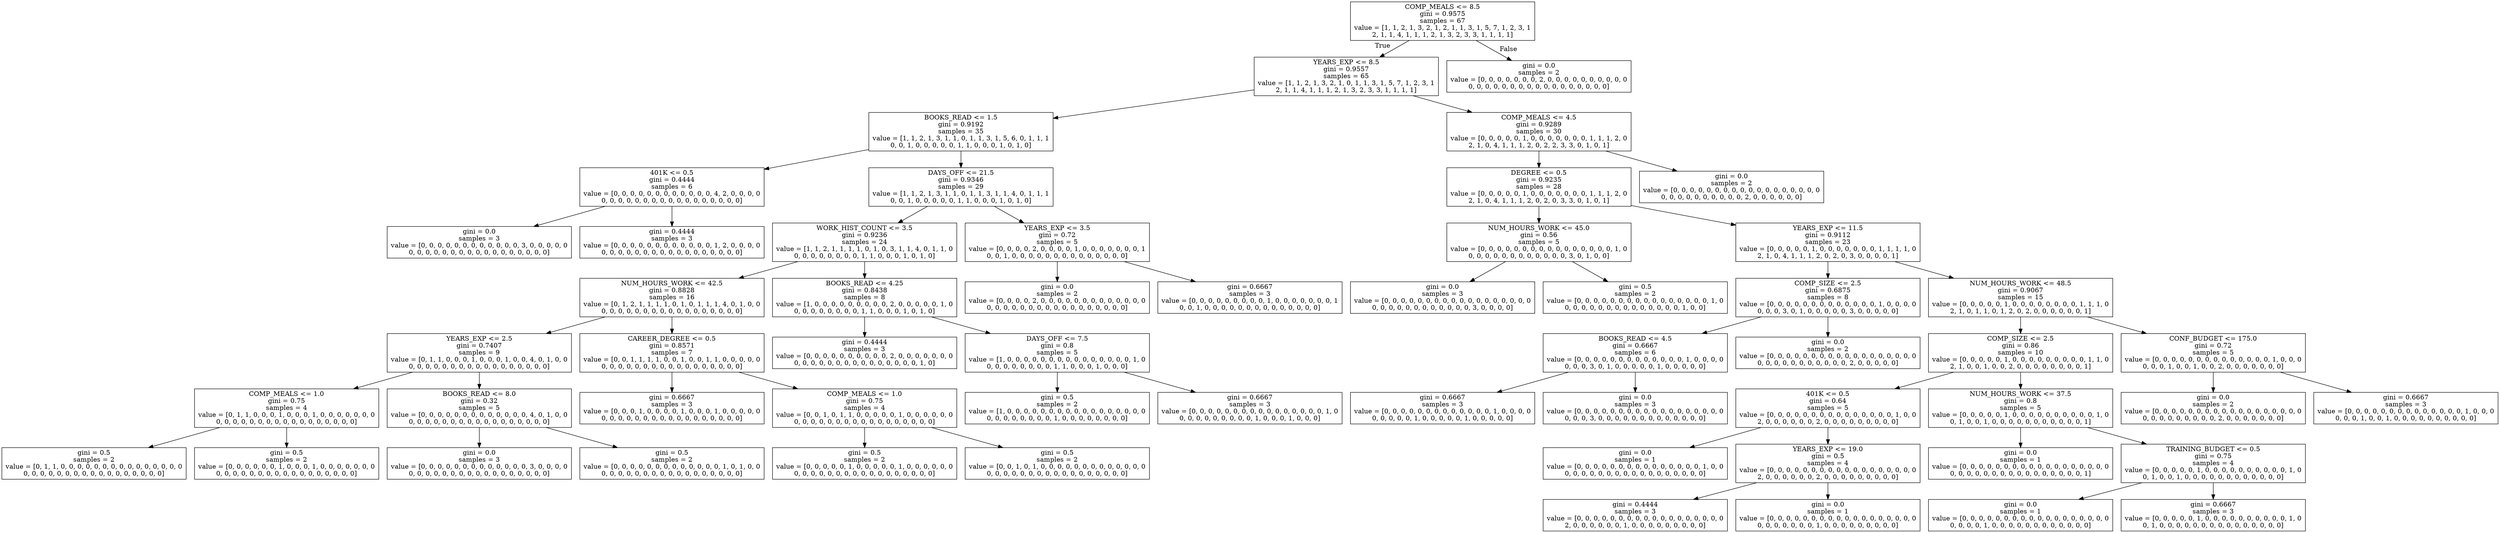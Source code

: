 digraph Tree {
node [shape=box] ;
0 [label="COMP_MEALS <= 8.5\ngini = 0.9575\nsamples = 67\nvalue = [1, 1, 2, 1, 3, 2, 1, 2, 1, 1, 3, 1, 5, 7, 1, 2, 3, 1\n2, 1, 1, 4, 1, 1, 1, 2, 1, 3, 2, 3, 3, 1, 1, 1, 1]"] ;
1 [label="YEARS_EXP <= 8.5\ngini = 0.9557\nsamples = 65\nvalue = [1, 1, 2, 1, 3, 2, 1, 0, 1, 1, 3, 1, 5, 7, 1, 2, 3, 1\n2, 1, 1, 4, 1, 1, 1, 2, 1, 3, 2, 3, 3, 1, 1, 1, 1]"] ;
0 -> 1 [labeldistance=2.5, labelangle=45, headlabel="True"] ;
2 [label="BOOKS_READ <= 1.5\ngini = 0.9192\nsamples = 35\nvalue = [1, 1, 2, 1, 3, 1, 1, 0, 1, 1, 3, 1, 5, 6, 0, 1, 1, 1\n0, 0, 1, 0, 0, 0, 0, 0, 1, 1, 0, 0, 0, 1, 0, 1, 0]"] ;
1 -> 2 ;
3 [label="401K <= 0.5\ngini = 0.4444\nsamples = 6\nvalue = [0, 0, 0, 0, 0, 0, 0, 0, 0, 0, 0, 0, 4, 2, 0, 0, 0, 0\n0, 0, 0, 0, 0, 0, 0, 0, 0, 0, 0, 0, 0, 0, 0, 0, 0]"] ;
2 -> 3 ;
4 [label="gini = 0.0\nsamples = 3\nvalue = [0, 0, 0, 0, 0, 0, 0, 0, 0, 0, 0, 0, 3, 0, 0, 0, 0, 0\n0, 0, 0, 0, 0, 0, 0, 0, 0, 0, 0, 0, 0, 0, 0, 0, 0]"] ;
3 -> 4 ;
5 [label="gini = 0.4444\nsamples = 3\nvalue = [0, 0, 0, 0, 0, 0, 0, 0, 0, 0, 0, 0, 1, 2, 0, 0, 0, 0\n0, 0, 0, 0, 0, 0, 0, 0, 0, 0, 0, 0, 0, 0, 0, 0, 0]"] ;
3 -> 5 ;
6 [label="DAYS_OFF <= 21.5\ngini = 0.9346\nsamples = 29\nvalue = [1, 1, 2, 1, 3, 1, 1, 0, 1, 1, 3, 1, 1, 4, 0, 1, 1, 1\n0, 0, 1, 0, 0, 0, 0, 0, 1, 1, 0, 0, 0, 1, 0, 1, 0]"] ;
2 -> 6 ;
7 [label="WORK_HIST_COUNT <= 3.5\ngini = 0.9236\nsamples = 24\nvalue = [1, 1, 2, 1, 1, 1, 1, 0, 1, 0, 3, 1, 1, 4, 0, 1, 1, 0\n0, 0, 0, 0, 0, 0, 0, 0, 1, 1, 0, 0, 0, 1, 0, 1, 0]"] ;
6 -> 7 ;
8 [label="NUM_HOURS_WORK <= 42.5\ngini = 0.8828\nsamples = 16\nvalue = [0, 1, 2, 1, 1, 1, 1, 0, 1, 0, 1, 1, 1, 4, 0, 1, 0, 0\n0, 0, 0, 0, 0, 0, 0, 0, 0, 0, 0, 0, 0, 0, 0, 0, 0]"] ;
7 -> 8 ;
9 [label="YEARS_EXP <= 2.5\ngini = 0.7407\nsamples = 9\nvalue = [0, 1, 1, 0, 0, 0, 1, 0, 0, 0, 1, 0, 0, 4, 0, 1, 0, 0\n0, 0, 0, 0, 0, 0, 0, 0, 0, 0, 0, 0, 0, 0, 0, 0, 0]"] ;
8 -> 9 ;
10 [label="COMP_MEALS <= 1.0\ngini = 0.75\nsamples = 4\nvalue = [0, 1, 1, 0, 0, 0, 1, 0, 0, 0, 1, 0, 0, 0, 0, 0, 0, 0\n0, 0, 0, 0, 0, 0, 0, 0, 0, 0, 0, 0, 0, 0, 0, 0, 0]"] ;
9 -> 10 ;
11 [label="gini = 0.5\nsamples = 2\nvalue = [0, 1, 1, 0, 0, 0, 0, 0, 0, 0, 0, 0, 0, 0, 0, 0, 0, 0\n0, 0, 0, 0, 0, 0, 0, 0, 0, 0, 0, 0, 0, 0, 0, 0, 0]"] ;
10 -> 11 ;
12 [label="gini = 0.5\nsamples = 2\nvalue = [0, 0, 0, 0, 0, 0, 1, 0, 0, 0, 1, 0, 0, 0, 0, 0, 0, 0\n0, 0, 0, 0, 0, 0, 0, 0, 0, 0, 0, 0, 0, 0, 0, 0, 0]"] ;
10 -> 12 ;
13 [label="BOOKS_READ <= 8.0\ngini = 0.32\nsamples = 5\nvalue = [0, 0, 0, 0, 0, 0, 0, 0, 0, 0, 0, 0, 0, 4, 0, 1, 0, 0\n0, 0, 0, 0, 0, 0, 0, 0, 0, 0, 0, 0, 0, 0, 0, 0, 0]"] ;
9 -> 13 ;
14 [label="gini = 0.0\nsamples = 3\nvalue = [0, 0, 0, 0, 0, 0, 0, 0, 0, 0, 0, 0, 0, 3, 0, 0, 0, 0\n0, 0, 0, 0, 0, 0, 0, 0, 0, 0, 0, 0, 0, 0, 0, 0, 0]"] ;
13 -> 14 ;
15 [label="gini = 0.5\nsamples = 2\nvalue = [0, 0, 0, 0, 0, 0, 0, 0, 0, 0, 0, 0, 0, 1, 0, 1, 0, 0\n0, 0, 0, 0, 0, 0, 0, 0, 0, 0, 0, 0, 0, 0, 0, 0, 0]"] ;
13 -> 15 ;
16 [label="CAREER_DEGREE <= 0.5\ngini = 0.8571\nsamples = 7\nvalue = [0, 0, 1, 1, 1, 1, 0, 0, 1, 0, 0, 1, 1, 0, 0, 0, 0, 0\n0, 0, 0, 0, 0, 0, 0, 0, 0, 0, 0, 0, 0, 0, 0, 0, 0]"] ;
8 -> 16 ;
17 [label="gini = 0.6667\nsamples = 3\nvalue = [0, 0, 0, 1, 0, 0, 0, 0, 1, 0, 0, 0, 1, 0, 0, 0, 0, 0\n0, 0, 0, 0, 0, 0, 0, 0, 0, 0, 0, 0, 0, 0, 0, 0, 0]"] ;
16 -> 17 ;
18 [label="COMP_MEALS <= 1.0\ngini = 0.75\nsamples = 4\nvalue = [0, 0, 1, 0, 1, 1, 0, 0, 0, 0, 0, 1, 0, 0, 0, 0, 0, 0\n0, 0, 0, 0, 0, 0, 0, 0, 0, 0, 0, 0, 0, 0, 0, 0, 0]"] ;
16 -> 18 ;
19 [label="gini = 0.5\nsamples = 2\nvalue = [0, 0, 0, 0, 0, 1, 0, 0, 0, 0, 0, 1, 0, 0, 0, 0, 0, 0\n0, 0, 0, 0, 0, 0, 0, 0, 0, 0, 0, 0, 0, 0, 0, 0, 0]"] ;
18 -> 19 ;
20 [label="gini = 0.5\nsamples = 2\nvalue = [0, 0, 1, 0, 1, 0, 0, 0, 0, 0, 0, 0, 0, 0, 0, 0, 0, 0\n0, 0, 0, 0, 0, 0, 0, 0, 0, 0, 0, 0, 0, 0, 0, 0, 0]"] ;
18 -> 20 ;
21 [label="BOOKS_READ <= 4.25\ngini = 0.8438\nsamples = 8\nvalue = [1, 0, 0, 0, 0, 0, 0, 0, 0, 0, 2, 0, 0, 0, 0, 0, 1, 0\n0, 0, 0, 0, 0, 0, 0, 0, 1, 1, 0, 0, 0, 1, 0, 1, 0]"] ;
7 -> 21 ;
22 [label="gini = 0.4444\nsamples = 3\nvalue = [0, 0, 0, 0, 0, 0, 0, 0, 0, 0, 2, 0, 0, 0, 0, 0, 0, 0\n0, 0, 0, 0, 0, 0, 0, 0, 0, 0, 0, 0, 0, 0, 0, 1, 0]"] ;
21 -> 22 ;
23 [label="DAYS_OFF <= 7.5\ngini = 0.8\nsamples = 5\nvalue = [1, 0, 0, 0, 0, 0, 0, 0, 0, 0, 0, 0, 0, 0, 0, 0, 1, 0\n0, 0, 0, 0, 0, 0, 0, 0, 1, 1, 0, 0, 0, 1, 0, 0, 0]"] ;
21 -> 23 ;
24 [label="gini = 0.5\nsamples = 2\nvalue = [1, 0, 0, 0, 0, 0, 0, 0, 0, 0, 0, 0, 0, 0, 0, 0, 0, 0\n0, 0, 0, 0, 0, 0, 0, 0, 1, 0, 0, 0, 0, 0, 0, 0, 0]"] ;
23 -> 24 ;
25 [label="gini = 0.6667\nsamples = 3\nvalue = [0, 0, 0, 0, 0, 0, 0, 0, 0, 0, 0, 0, 0, 0, 0, 0, 1, 0\n0, 0, 0, 0, 0, 0, 0, 0, 0, 1, 0, 0, 0, 1, 0, 0, 0]"] ;
23 -> 25 ;
26 [label="YEARS_EXP <= 3.5\ngini = 0.72\nsamples = 5\nvalue = [0, 0, 0, 0, 2, 0, 0, 0, 0, 1, 0, 0, 0, 0, 0, 0, 0, 1\n0, 0, 1, 0, 0, 0, 0, 0, 0, 0, 0, 0, 0, 0, 0, 0, 0]"] ;
6 -> 26 ;
27 [label="gini = 0.0\nsamples = 2\nvalue = [0, 0, 0, 0, 2, 0, 0, 0, 0, 0, 0, 0, 0, 0, 0, 0, 0, 0\n0, 0, 0, 0, 0, 0, 0, 0, 0, 0, 0, 0, 0, 0, 0, 0, 0]"] ;
26 -> 27 ;
28 [label="gini = 0.6667\nsamples = 3\nvalue = [0, 0, 0, 0, 0, 0, 0, 0, 0, 1, 0, 0, 0, 0, 0, 0, 0, 1\n0, 0, 1, 0, 0, 0, 0, 0, 0, 0, 0, 0, 0, 0, 0, 0, 0]"] ;
26 -> 28 ;
29 [label="COMP_MEALS <= 4.5\ngini = 0.9289\nsamples = 30\nvalue = [0, 0, 0, 0, 0, 1, 0, 0, 0, 0, 0, 0, 0, 1, 1, 1, 2, 0\n2, 1, 0, 4, 1, 1, 1, 2, 0, 2, 2, 3, 3, 0, 1, 0, 1]"] ;
1 -> 29 ;
30 [label="DEGREE <= 0.5\ngini = 0.9235\nsamples = 28\nvalue = [0, 0, 0, 0, 0, 1, 0, 0, 0, 0, 0, 0, 0, 1, 1, 1, 2, 0\n2, 1, 0, 4, 1, 1, 1, 2, 0, 2, 0, 3, 3, 0, 1, 0, 1]"] ;
29 -> 30 ;
31 [label="NUM_HOURS_WORK <= 45.0\ngini = 0.56\nsamples = 5\nvalue = [0, 0, 0, 0, 0, 0, 0, 0, 0, 0, 0, 0, 0, 0, 0, 0, 1, 0\n0, 0, 0, 0, 0, 0, 0, 0, 0, 0, 0, 0, 3, 0, 1, 0, 0]"] ;
30 -> 31 ;
32 [label="gini = 0.0\nsamples = 3\nvalue = [0, 0, 0, 0, 0, 0, 0, 0, 0, 0, 0, 0, 0, 0, 0, 0, 0, 0\n0, 0, 0, 0, 0, 0, 0, 0, 0, 0, 0, 0, 3, 0, 0, 0, 0]"] ;
31 -> 32 ;
33 [label="gini = 0.5\nsamples = 2\nvalue = [0, 0, 0, 0, 0, 0, 0, 0, 0, 0, 0, 0, 0, 0, 0, 0, 1, 0\n0, 0, 0, 0, 0, 0, 0, 0, 0, 0, 0, 0, 0, 0, 1, 0, 0]"] ;
31 -> 33 ;
34 [label="YEARS_EXP <= 11.5\ngini = 0.9112\nsamples = 23\nvalue = [0, 0, 0, 0, 0, 1, 0, 0, 0, 0, 0, 0, 0, 1, 1, 1, 1, 0\n2, 1, 0, 4, 1, 1, 1, 2, 0, 2, 0, 3, 0, 0, 0, 0, 1]"] ;
30 -> 34 ;
35 [label="COMP_SIZE <= 2.5\ngini = 0.6875\nsamples = 8\nvalue = [0, 0, 0, 0, 0, 0, 0, 0, 0, 0, 0, 0, 0, 1, 0, 0, 0, 0\n0, 0, 0, 3, 0, 1, 0, 0, 0, 0, 0, 3, 0, 0, 0, 0, 0]"] ;
34 -> 35 ;
36 [label="BOOKS_READ <= 4.5\ngini = 0.6667\nsamples = 6\nvalue = [0, 0, 0, 0, 0, 0, 0, 0, 0, 0, 0, 0, 0, 1, 0, 0, 0, 0\n0, 0, 0, 3, 0, 1, 0, 0, 0, 0, 0, 1, 0, 0, 0, 0, 0]"] ;
35 -> 36 ;
37 [label="gini = 0.6667\nsamples = 3\nvalue = [0, 0, 0, 0, 0, 0, 0, 0, 0, 0, 0, 0, 0, 1, 0, 0, 0, 0\n0, 0, 0, 0, 0, 1, 0, 0, 0, 0, 0, 1, 0, 0, 0, 0, 0]"] ;
36 -> 37 ;
38 [label="gini = 0.0\nsamples = 3\nvalue = [0, 0, 0, 0, 0, 0, 0, 0, 0, 0, 0, 0, 0, 0, 0, 0, 0, 0\n0, 0, 0, 3, 0, 0, 0, 0, 0, 0, 0, 0, 0, 0, 0, 0, 0]"] ;
36 -> 38 ;
39 [label="gini = 0.0\nsamples = 2\nvalue = [0, 0, 0, 0, 0, 0, 0, 0, 0, 0, 0, 0, 0, 0, 0, 0, 0, 0\n0, 0, 0, 0, 0, 0, 0, 0, 0, 0, 0, 2, 0, 0, 0, 0, 0]"] ;
35 -> 39 ;
40 [label="NUM_HOURS_WORK <= 48.5\ngini = 0.9067\nsamples = 15\nvalue = [0, 0, 0, 0, 0, 1, 0, 0, 0, 0, 0, 0, 0, 0, 1, 1, 1, 0\n2, 1, 0, 1, 1, 0, 1, 2, 0, 2, 0, 0, 0, 0, 0, 0, 1]"] ;
34 -> 40 ;
41 [label="COMP_SIZE <= 2.5\ngini = 0.86\nsamples = 10\nvalue = [0, 0, 0, 0, 0, 1, 0, 0, 0, 0, 0, 0, 0, 0, 0, 1, 1, 0\n2, 1, 0, 0, 1, 0, 0, 2, 0, 0, 0, 0, 0, 0, 0, 0, 1]"] ;
40 -> 41 ;
42 [label="401K <= 0.5\ngini = 0.64\nsamples = 5\nvalue = [0, 0, 0, 0, 0, 0, 0, 0, 0, 0, 0, 0, 0, 0, 0, 1, 0, 0\n2, 0, 0, 0, 0, 0, 0, 2, 0, 0, 0, 0, 0, 0, 0, 0, 0]"] ;
41 -> 42 ;
43 [label="gini = 0.0\nsamples = 1\nvalue = [0, 0, 0, 0, 0, 0, 0, 0, 0, 0, 0, 0, 0, 0, 0, 1, 0, 0\n0, 0, 0, 0, 0, 0, 0, 0, 0, 0, 0, 0, 0, 0, 0, 0, 0]"] ;
42 -> 43 ;
44 [label="YEARS_EXP <= 19.0\ngini = 0.5\nsamples = 4\nvalue = [0, 0, 0, 0, 0, 0, 0, 0, 0, 0, 0, 0, 0, 0, 0, 0, 0, 0\n2, 0, 0, 0, 0, 0, 0, 2, 0, 0, 0, 0, 0, 0, 0, 0, 0]"] ;
42 -> 44 ;
45 [label="gini = 0.4444\nsamples = 3\nvalue = [0, 0, 0, 0, 0, 0, 0, 0, 0, 0, 0, 0, 0, 0, 0, 0, 0, 0\n2, 0, 0, 0, 0, 0, 0, 1, 0, 0, 0, 0, 0, 0, 0, 0, 0]"] ;
44 -> 45 ;
46 [label="gini = 0.0\nsamples = 1\nvalue = [0, 0, 0, 0, 0, 0, 0, 0, 0, 0, 0, 0, 0, 0, 0, 0, 0, 0\n0, 0, 0, 0, 0, 0, 0, 1, 0, 0, 0, 0, 0, 0, 0, 0, 0]"] ;
44 -> 46 ;
47 [label="NUM_HOURS_WORK <= 37.5\ngini = 0.8\nsamples = 5\nvalue = [0, 0, 0, 0, 0, 1, 0, 0, 0, 0, 0, 0, 0, 0, 0, 0, 1, 0\n0, 1, 0, 0, 1, 0, 0, 0, 0, 0, 0, 0, 0, 0, 0, 0, 1]"] ;
41 -> 47 ;
48 [label="gini = 0.0\nsamples = 1\nvalue = [0, 0, 0, 0, 0, 0, 0, 0, 0, 0, 0, 0, 0, 0, 0, 0, 0, 0\n0, 0, 0, 0, 0, 0, 0, 0, 0, 0, 0, 0, 0, 0, 0, 0, 1]"] ;
47 -> 48 ;
49 [label="TRAINING_BUDGET <= 0.5\ngini = 0.75\nsamples = 4\nvalue = [0, 0, 0, 0, 0, 1, 0, 0, 0, 0, 0, 0, 0, 0, 0, 0, 1, 0\n0, 1, 0, 0, 1, 0, 0, 0, 0, 0, 0, 0, 0, 0, 0, 0, 0]"] ;
47 -> 49 ;
50 [label="gini = 0.0\nsamples = 1\nvalue = [0, 0, 0, 0, 0, 0, 0, 0, 0, 0, 0, 0, 0, 0, 0, 0, 0, 0\n0, 0, 0, 0, 1, 0, 0, 0, 0, 0, 0, 0, 0, 0, 0, 0, 0]"] ;
49 -> 50 ;
51 [label="gini = 0.6667\nsamples = 3\nvalue = [0, 0, 0, 0, 0, 1, 0, 0, 0, 0, 0, 0, 0, 0, 0, 0, 1, 0\n0, 1, 0, 0, 0, 0, 0, 0, 0, 0, 0, 0, 0, 0, 0, 0, 0]"] ;
49 -> 51 ;
52 [label="CONF_BUDGET <= 175.0\ngini = 0.72\nsamples = 5\nvalue = [0, 0, 0, 0, 0, 0, 0, 0, 0, 0, 0, 0, 0, 0, 1, 0, 0, 0\n0, 0, 0, 1, 0, 0, 1, 0, 0, 2, 0, 0, 0, 0, 0, 0, 0]"] ;
40 -> 52 ;
53 [label="gini = 0.0\nsamples = 2\nvalue = [0, 0, 0, 0, 0, 0, 0, 0, 0, 0, 0, 0, 0, 0, 0, 0, 0, 0\n0, 0, 0, 0, 0, 0, 0, 0, 0, 2, 0, 0, 0, 0, 0, 0, 0]"] ;
52 -> 53 ;
54 [label="gini = 0.6667\nsamples = 3\nvalue = [0, 0, 0, 0, 0, 0, 0, 0, 0, 0, 0, 0, 0, 0, 1, 0, 0, 0\n0, 0, 0, 1, 0, 0, 1, 0, 0, 0, 0, 0, 0, 0, 0, 0, 0]"] ;
52 -> 54 ;
55 [label="gini = 0.0\nsamples = 2\nvalue = [0, 0, 0, 0, 0, 0, 0, 0, 0, 0, 0, 0, 0, 0, 0, 0, 0, 0\n0, 0, 0, 0, 0, 0, 0, 0, 0, 0, 2, 0, 0, 0, 0, 0, 0]"] ;
29 -> 55 ;
56 [label="gini = 0.0\nsamples = 2\nvalue = [0, 0, 0, 0, 0, 0, 0, 2, 0, 0, 0, 0, 0, 0, 0, 0, 0, 0\n0, 0, 0, 0, 0, 0, 0, 0, 0, 0, 0, 0, 0, 0, 0, 0, 0]"] ;
0 -> 56 [labeldistance=2.5, labelangle=-45, headlabel="False"] ;
}